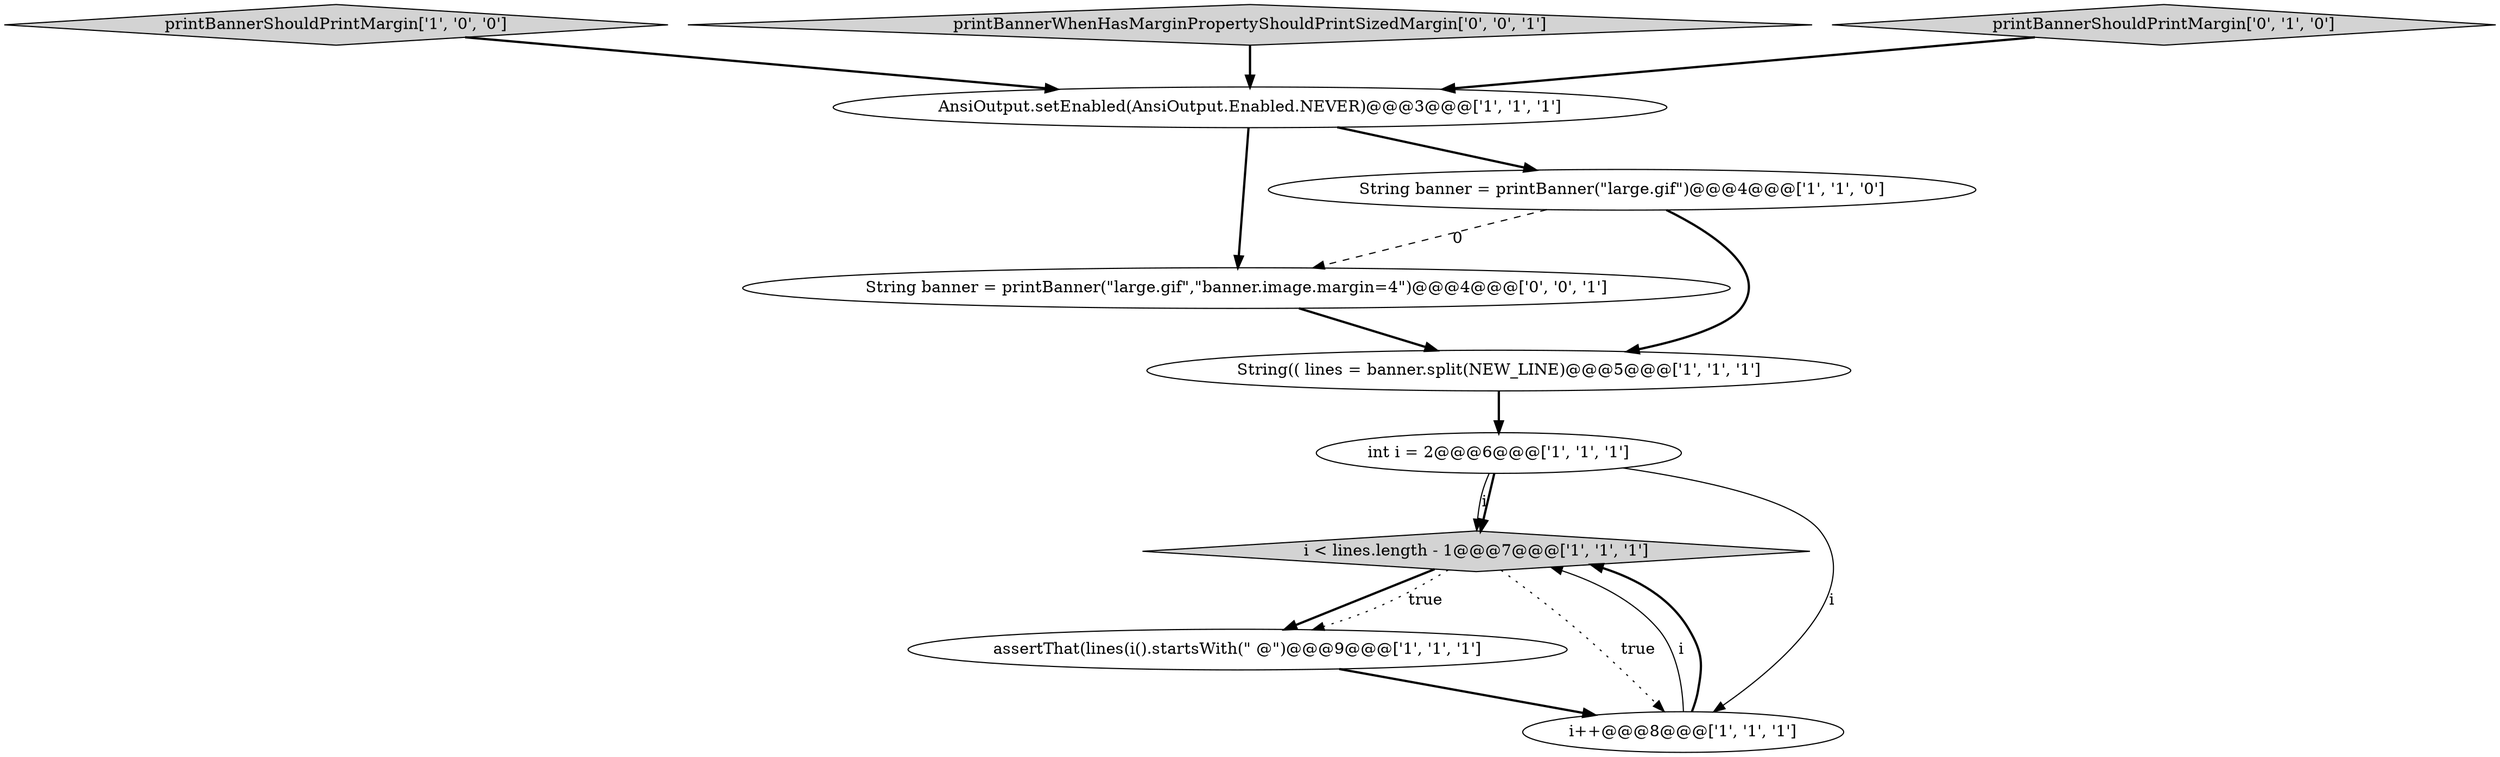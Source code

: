 digraph {
5 [style = filled, label = "String(( lines = banner.split(NEW_LINE)@@@5@@@['1', '1', '1']", fillcolor = white, shape = ellipse image = "AAA0AAABBB1BBB"];
0 [style = filled, label = "printBannerShouldPrintMargin['1', '0', '0']", fillcolor = lightgray, shape = diamond image = "AAA0AAABBB1BBB"];
9 [style = filled, label = "printBannerWhenHasMarginPropertyShouldPrintSizedMargin['0', '0', '1']", fillcolor = lightgray, shape = diamond image = "AAA0AAABBB3BBB"];
4 [style = filled, label = "AnsiOutput.setEnabled(AnsiOutput.Enabled.NEVER)@@@3@@@['1', '1', '1']", fillcolor = white, shape = ellipse image = "AAA0AAABBB1BBB"];
10 [style = filled, label = "String banner = printBanner(\"large.gif\",\"banner.image.margin=4\")@@@4@@@['0', '0', '1']", fillcolor = white, shape = ellipse image = "AAA0AAABBB3BBB"];
3 [style = filled, label = "i < lines.length - 1@@@7@@@['1', '1', '1']", fillcolor = lightgray, shape = diamond image = "AAA0AAABBB1BBB"];
1 [style = filled, label = "String banner = printBanner(\"large.gif\")@@@4@@@['1', '1', '0']", fillcolor = white, shape = ellipse image = "AAA0AAABBB1BBB"];
8 [style = filled, label = "printBannerShouldPrintMargin['0', '1', '0']", fillcolor = lightgray, shape = diamond image = "AAA0AAABBB2BBB"];
2 [style = filled, label = "int i = 2@@@6@@@['1', '1', '1']", fillcolor = white, shape = ellipse image = "AAA0AAABBB1BBB"];
6 [style = filled, label = "assertThat(lines(i().startsWith(\" @\")@@@9@@@['1', '1', '1']", fillcolor = white, shape = ellipse image = "AAA0AAABBB1BBB"];
7 [style = filled, label = "i++@@@8@@@['1', '1', '1']", fillcolor = white, shape = ellipse image = "AAA0AAABBB1BBB"];
1->5 [style = bold, label=""];
4->10 [style = bold, label=""];
3->6 [style = bold, label=""];
5->2 [style = bold, label=""];
4->1 [style = bold, label=""];
3->7 [style = dotted, label="true"];
8->4 [style = bold, label=""];
10->5 [style = bold, label=""];
1->10 [style = dashed, label="0"];
6->7 [style = bold, label=""];
9->4 [style = bold, label=""];
3->6 [style = dotted, label="true"];
7->3 [style = solid, label="i"];
0->4 [style = bold, label=""];
2->3 [style = solid, label="i"];
7->3 [style = bold, label=""];
2->3 [style = bold, label=""];
2->7 [style = solid, label="i"];
}
